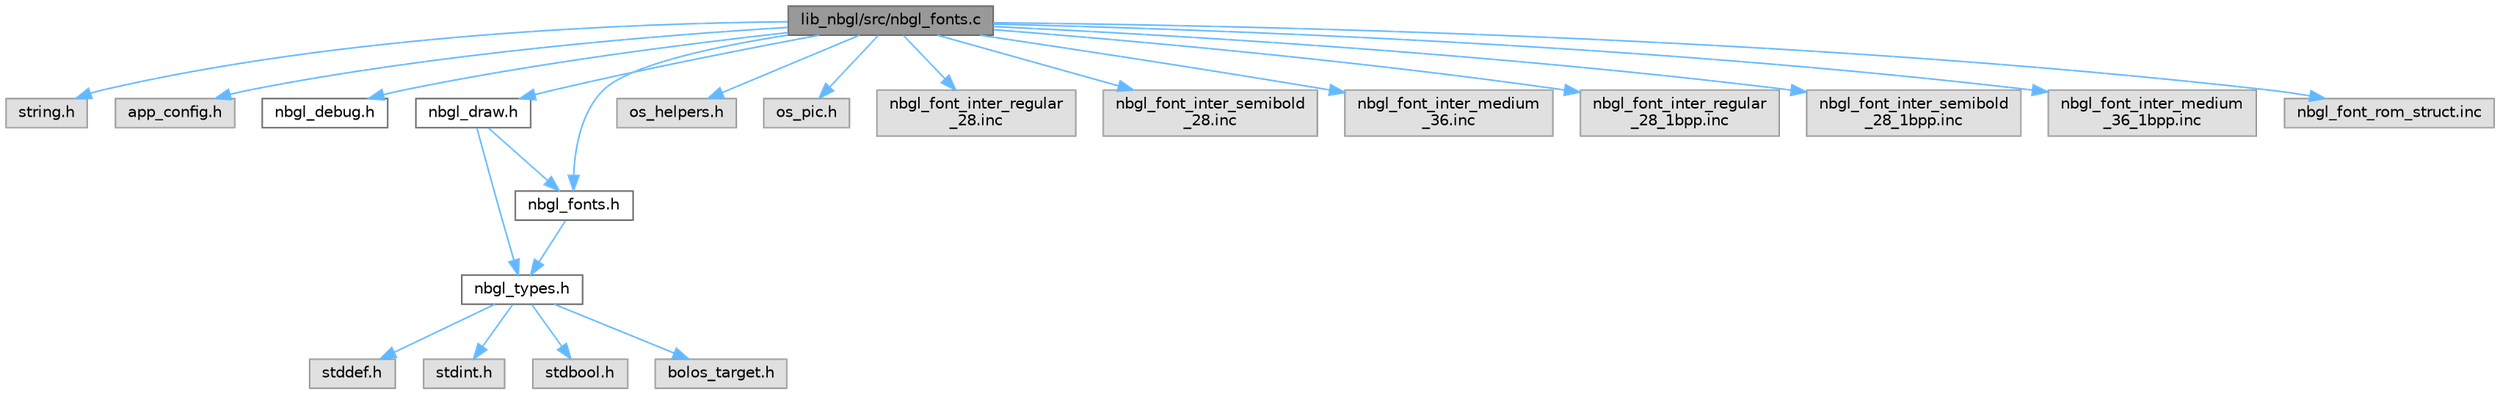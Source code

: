 digraph "lib_nbgl/src/nbgl_fonts.c"
{
 // LATEX_PDF_SIZE
  bgcolor="transparent";
  edge [fontname=Helvetica,fontsize=10,labelfontname=Helvetica,labelfontsize=10];
  node [fontname=Helvetica,fontsize=10,shape=box,height=0.2,width=0.4];
  Node1 [label="lib_nbgl/src/nbgl_fonts.c",height=0.2,width=0.4,color="gray40", fillcolor="grey60", style="filled", fontcolor="black",tooltip=" "];
  Node1 -> Node2 [color="steelblue1",style="solid"];
  Node2 [label="string.h",height=0.2,width=0.4,color="grey60", fillcolor="#E0E0E0", style="filled",tooltip=" "];
  Node1 -> Node3 [color="steelblue1",style="solid"];
  Node3 [label="app_config.h",height=0.2,width=0.4,color="grey60", fillcolor="#E0E0E0", style="filled",tooltip=" "];
  Node1 -> Node4 [color="steelblue1",style="solid"];
  Node4 [label="nbgl_debug.h",height=0.2,width=0.4,color="grey40", fillcolor="white", style="filled",URL="$nbgl__debug_8h.html",tooltip="debug traces management"];
  Node1 -> Node5 [color="steelblue1",style="solid"];
  Node5 [label="nbgl_draw.h",height=0.2,width=0.4,color="grey40", fillcolor="white", style="filled",URL="$nbgl__draw_8h.html",tooltip="Middle Level API of the new BOLOS Graphical Library."];
  Node5 -> Node6 [color="steelblue1",style="solid"];
  Node6 [label="nbgl_types.h",height=0.2,width=0.4,color="grey40", fillcolor="white", style="filled",URL="$nbgl__types_8h.html",tooltip="common types for Graphical Library"];
  Node6 -> Node7 [color="steelblue1",style="solid"];
  Node7 [label="stddef.h",height=0.2,width=0.4,color="grey60", fillcolor="#E0E0E0", style="filled",tooltip=" "];
  Node6 -> Node8 [color="steelblue1",style="solid"];
  Node8 [label="stdint.h",height=0.2,width=0.4,color="grey60", fillcolor="#E0E0E0", style="filled",tooltip=" "];
  Node6 -> Node9 [color="steelblue1",style="solid"];
  Node9 [label="stdbool.h",height=0.2,width=0.4,color="grey60", fillcolor="#E0E0E0", style="filled",tooltip=" "];
  Node6 -> Node10 [color="steelblue1",style="solid"];
  Node10 [label="bolos_target.h",height=0.2,width=0.4,color="grey60", fillcolor="#E0E0E0", style="filled",tooltip=" "];
  Node5 -> Node11 [color="steelblue1",style="solid"];
  Node11 [label="nbgl_fonts.h",height=0.2,width=0.4,color="grey40", fillcolor="white", style="filled",URL="$nbgl__fonts_8h.html",tooltip=" "];
  Node11 -> Node6 [color="steelblue1",style="solid"];
  Node1 -> Node11 [color="steelblue1",style="solid"];
  Node1 -> Node12 [color="steelblue1",style="solid"];
  Node12 [label="os_helpers.h",height=0.2,width=0.4,color="grey60", fillcolor="#E0E0E0", style="filled",tooltip=" "];
  Node1 -> Node13 [color="steelblue1",style="solid"];
  Node13 [label="os_pic.h",height=0.2,width=0.4,color="grey60", fillcolor="#E0E0E0", style="filled",tooltip=" "];
  Node1 -> Node14 [color="steelblue1",style="solid"];
  Node14 [label="nbgl_font_inter_regular\l_28.inc",height=0.2,width=0.4,color="grey60", fillcolor="#E0E0E0", style="filled",tooltip=" "];
  Node1 -> Node15 [color="steelblue1",style="solid"];
  Node15 [label="nbgl_font_inter_semibold\l_28.inc",height=0.2,width=0.4,color="grey60", fillcolor="#E0E0E0", style="filled",tooltip=" "];
  Node1 -> Node16 [color="steelblue1",style="solid"];
  Node16 [label="nbgl_font_inter_medium\l_36.inc",height=0.2,width=0.4,color="grey60", fillcolor="#E0E0E0", style="filled",tooltip=" "];
  Node1 -> Node17 [color="steelblue1",style="solid"];
  Node17 [label="nbgl_font_inter_regular\l_28_1bpp.inc",height=0.2,width=0.4,color="grey60", fillcolor="#E0E0E0", style="filled",tooltip=" "];
  Node1 -> Node18 [color="steelblue1",style="solid"];
  Node18 [label="nbgl_font_inter_semibold\l_28_1bpp.inc",height=0.2,width=0.4,color="grey60", fillcolor="#E0E0E0", style="filled",tooltip=" "];
  Node1 -> Node19 [color="steelblue1",style="solid"];
  Node19 [label="nbgl_font_inter_medium\l_36_1bpp.inc",height=0.2,width=0.4,color="grey60", fillcolor="#E0E0E0", style="filled",tooltip=" "];
  Node1 -> Node20 [color="steelblue1",style="solid"];
  Node20 [label="nbgl_font_rom_struct.inc",height=0.2,width=0.4,color="grey60", fillcolor="#E0E0E0", style="filled",tooltip=" "];
}
